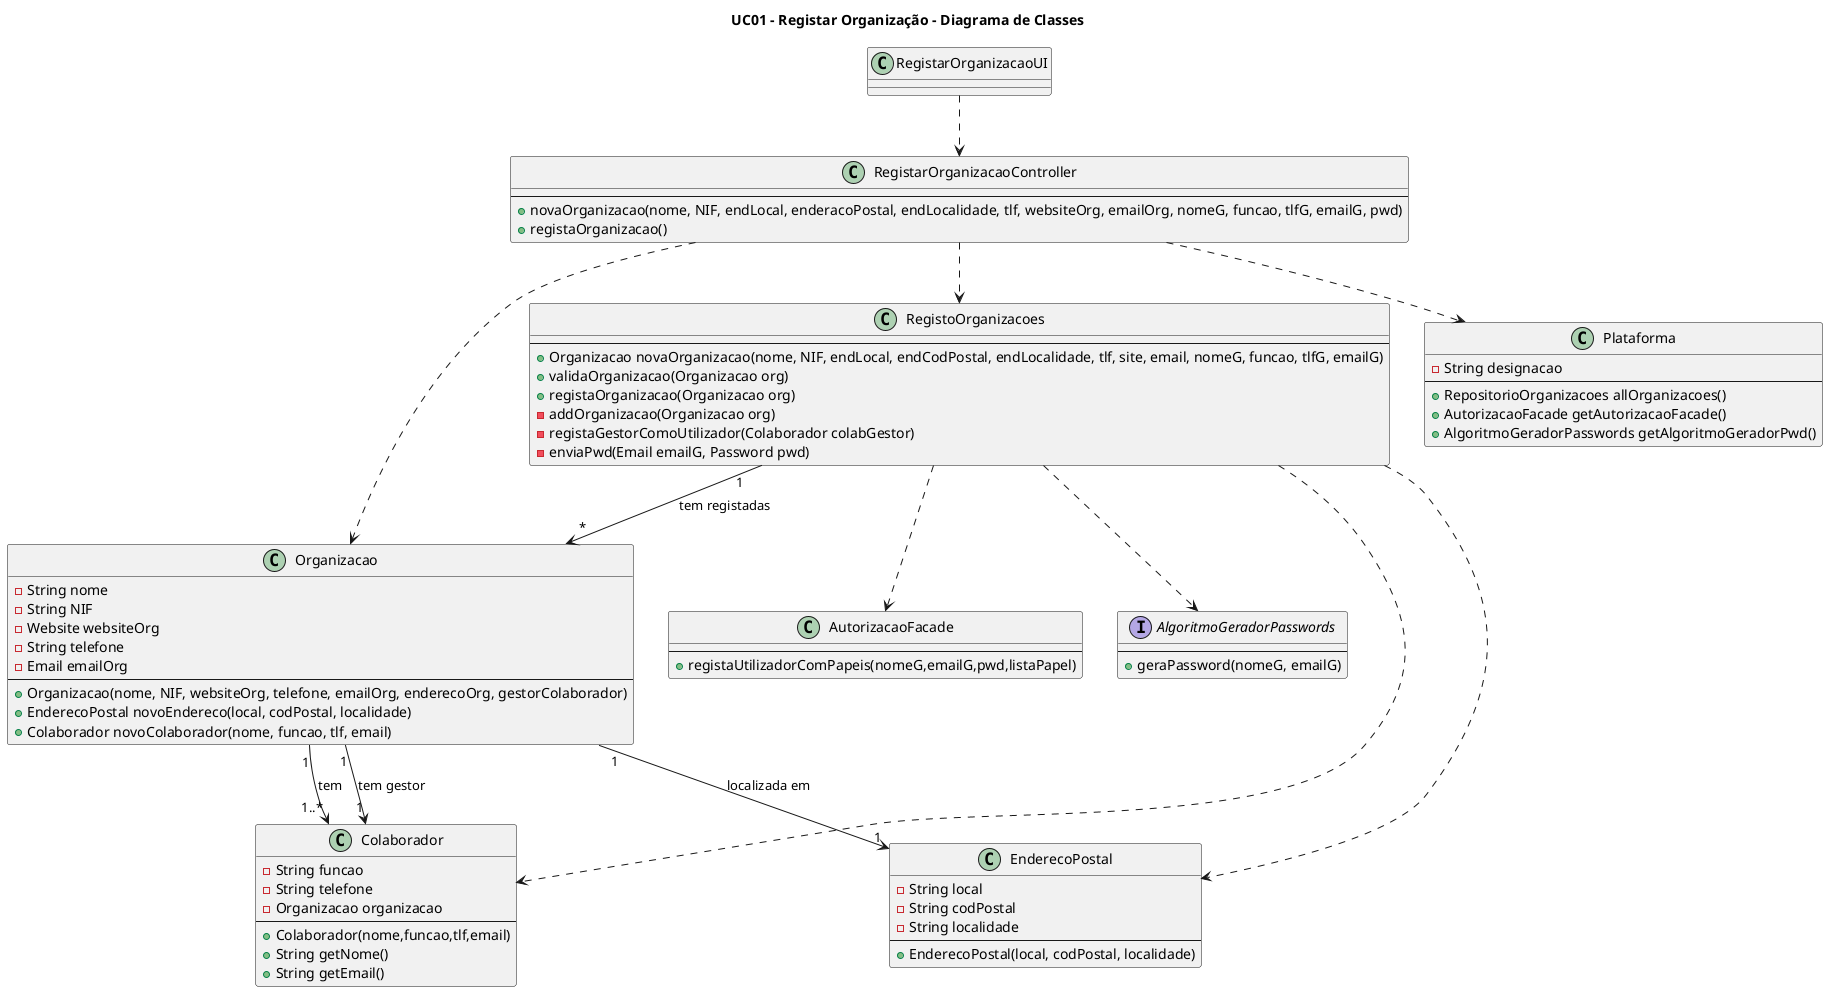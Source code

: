 @startuml

title UC01 - Registar Organização - Diagrama de Classes

class RegistarOrganizacaoUI {
}

class RegistarOrganizacaoController {
    --
    +novaOrganizacao(nome, NIF, endLocal, enderacoPostal, endLocalidade, tlf, websiteOrg, emailOrg, nomeG, funcao, tlfG, emailG, pwd)
    +registaOrganizacao()
}

class Organizacao {
    -String nome
    -String NIF
    -Website websiteOrg
    -String telefone
    -Email emailOrg
    --
    +Organizacao(nome, NIF, websiteOrg, telefone, emailOrg, enderecoOrg, gestorColaborador)
    +EnderecoPostal novoEndereco(local, codPostal, localidade)
    +Colaborador novoColaborador(nome, funcao, tlf, email)
}

class Colaborador {
    -String funcao
    -String telefone
    -Organizacao organizacao
    --
    +Colaborador(nome,funcao,tlf,email)
    +String getNome()
    +String getEmail()
}

class EnderecoPostal {
    -String local
    -String codPostal
    -String localidade
    --
    +EnderecoPostal(local, codPostal, localidade)
}

class RegistoOrganizacoes {
    --
    +Organizacao novaOrganizacao(nome, NIF, endLocal, endCodPostal, endLocalidade, tlf, site, email, nomeG, funcao, tlfG, emailG)
    +validaOrganizacao(Organizacao org)
    +registaOrganizacao(Organizacao org)
    -addOrganizacao(Organizacao org)
    -registaGestorComoUtilizador(Colaborador colabGestor)
    -enviaPwd(Email emailG, Password pwd)
}

class AutorizacaoFacade {
    --
    +registaUtilizadorComPapeis(nomeG,emailG,pwd,listaPapel)
}

interface AlgoritmoGeradorPasswords {
    --
    +geraPassword(nomeG, emailG)
}

class Plataforma {
    -String designacao
    --
    +RepositorioOrganizacoes allOrganizacoes()
    +AutorizacaoFacade getAutorizacaoFacade()
    +AlgoritmoGeradorPasswords getAlgoritmoGeradorPwd()
}

RegistarOrganizacaoUI ..> RegistarOrganizacaoController
RegistarOrganizacaoController ..> RegistoOrganizacoes
RegistarOrganizacaoController ..> Organizacao
RegistarOrganizacaoController ..> Plataforma
Organizacao "1"-->"1..*" Colaborador : tem
Organizacao "1"-->"1" Colaborador : tem gestor
Organizacao "1"-->"1" EnderecoPostal : localizada em
RegistoOrganizacoes "1"-->"*" Organizacao : tem registadas
RegistoOrganizacoes ..> AutorizacaoFacade
RegistoOrganizacoes ..> AlgoritmoGeradorPasswords
RegistoOrganizacoes ..> Colaborador
RegistoOrganizacoes ..> EnderecoPostal

newpage

interface AlgoritmoGeradorPasswords {
    --
    +String geraPassword(String nomeG, String emailG)
}

note left
Esta interface será alvo de múltiplas implementações,
uma por cada algoritmo externo que tenha que ser suportado.
end note

class AlgoritmoGeradorPasswordsAdapter1 {
    --
    +String geraPassword(String nome, Email email)
}

class AlgoritmoGeradorPasswordsAdapter2 {
    --
    +String geraPassword(String nome, Email email)
}

class AlgoritmoExterno1API {
    +String randomPassword()
    +String randomPassword(Integer minChars, Integer maxChars)
}

class AlgoritmoExterno2API {
    +Password generatePassword()
    +Password generatePassword(String feedChars)
    +Password generatePassword(Integer strength)
    +Password generatePassword(Integer strength, String feedChars)
}

AlgoritmoGeradorPasswords <|.. AlgoritmoGeradorPasswordsAdapter1
AlgoritmoGeradorPasswordsAdapter1 --> AlgoritmoExterno1API
AlgoritmoGeradorPasswords <|.. AlgoritmoGeradorPasswordsAdapter2
AlgoritmoGeradorPasswordsAdapter2 --> AlgoritmoExterno2API

@enduml